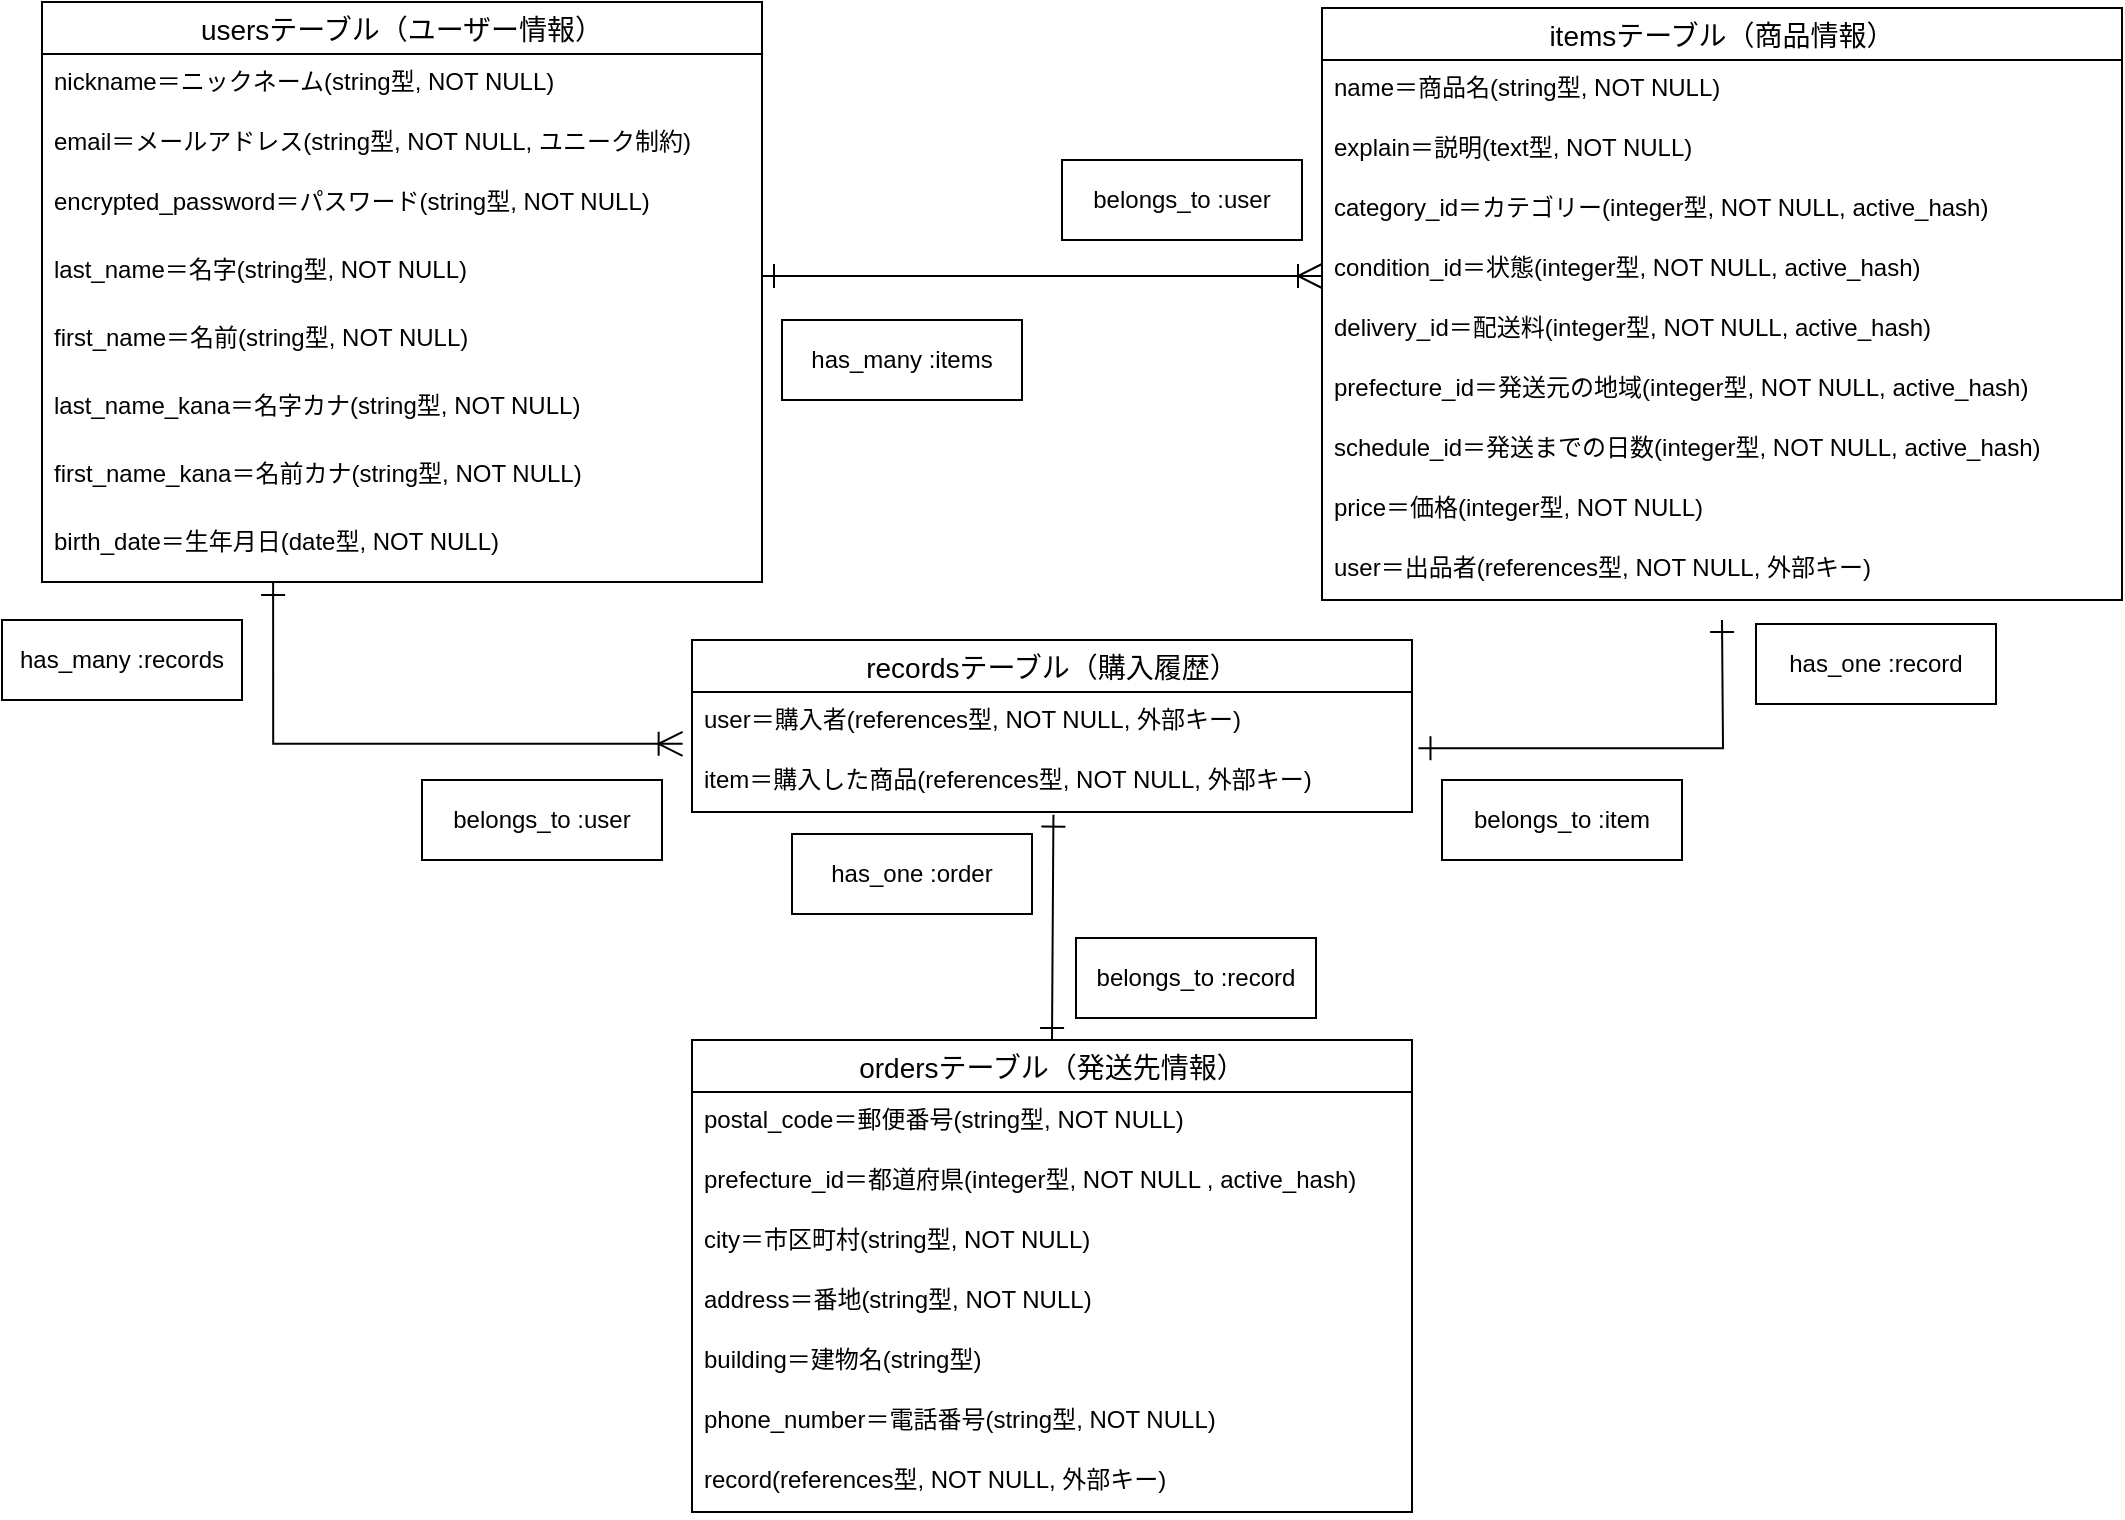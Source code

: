 <mxfile>
    <diagram id="NYTF0CLFRld2oyk6LYNt" name="ページ1">
        <mxGraphModel dx="666" dy="710" grid="1" gridSize="10" guides="1" tooltips="1" connect="1" arrows="1" fold="1" page="1" pageScale="1" pageWidth="1169" pageHeight="827" math="0" shadow="0">
            <root>
                <mxCell id="0"/>
                <mxCell id="1" parent="0"/>
                <mxCell id="2" value="usersテーブル（ユーザー情報）" style="swimlane;fontStyle=0;childLayout=stackLayout;horizontal=1;startSize=26;horizontalStack=0;resizeParent=1;resizeParentMax=0;resizeLast=0;collapsible=1;marginBottom=0;align=center;fontSize=14;spacing=2;labelBackgroundColor=none;" parent="1" vertex="1">
                    <mxGeometry x="80" y="41" width="360" height="290" as="geometry">
                        <mxRectangle x="120" y="40" width="130" height="30" as="alternateBounds"/>
                    </mxGeometry>
                </mxCell>
                <mxCell id="3" value="nickname＝ニックネーム(string型, NOT NULL)" style="text;strokeColor=none;fillColor=none;spacingLeft=4;spacingRight=4;overflow=hidden;rotatable=0;points=[[0,0.5],[1,0.5]];portConstraint=eastwest;fontSize=12;" parent="2" vertex="1">
                    <mxGeometry y="26" width="360" height="30" as="geometry"/>
                </mxCell>
                <mxCell id="4" value="email＝メールアドレス(string型, NOT NULL, ユニーク制約)" style="text;strokeColor=none;fillColor=none;spacingLeft=4;spacingRight=4;overflow=hidden;rotatable=0;points=[[0,0.5],[1,0.5]];portConstraint=eastwest;fontSize=12;" parent="2" vertex="1">
                    <mxGeometry y="56" width="360" height="30" as="geometry"/>
                </mxCell>
                <mxCell id="5" value="encrypted_password＝パスワード(string型, NOT NULL)" style="text;strokeColor=none;fillColor=none;spacingLeft=4;spacingRight=4;overflow=hidden;rotatable=0;points=[[0,0.5],[1,0.5]];portConstraint=eastwest;fontSize=12;" parent="2" vertex="1">
                    <mxGeometry y="86" width="360" height="34" as="geometry"/>
                </mxCell>
                <mxCell id="50" value="last_name＝名字(string型, NOT NULL)" style="text;strokeColor=none;fillColor=none;spacingLeft=4;spacingRight=4;overflow=hidden;rotatable=0;points=[[0,0.5],[1,0.5]];portConstraint=eastwest;fontSize=12;" parent="2" vertex="1">
                    <mxGeometry y="120" width="360" height="34" as="geometry"/>
                </mxCell>
                <mxCell id="52" value="first_name＝名前(string型, NOT NULL)" style="text;strokeColor=none;fillColor=none;spacingLeft=4;spacingRight=4;overflow=hidden;rotatable=0;points=[[0,0.5],[1,0.5]];portConstraint=eastwest;fontSize=12;" parent="2" vertex="1">
                    <mxGeometry y="154" width="360" height="34" as="geometry"/>
                </mxCell>
                <mxCell id="33" value="last_name_kana＝名字カナ(string型, NOT NULL)" style="text;strokeColor=none;fillColor=none;spacingLeft=4;spacingRight=4;overflow=hidden;rotatable=0;points=[[0,0.5],[1,0.5]];portConstraint=eastwest;fontSize=12;whiteSpace=wrap;" parent="2" vertex="1">
                    <mxGeometry y="188" width="360" height="34" as="geometry"/>
                </mxCell>
                <mxCell id="51" value="first_name_kana＝名前カナ(string型, NOT NULL)" style="text;strokeColor=none;fillColor=none;spacingLeft=4;spacingRight=4;overflow=hidden;rotatable=0;points=[[0,0.5],[1,0.5]];portConstraint=eastwest;fontSize=12;" parent="2" vertex="1">
                    <mxGeometry y="222" width="360" height="34" as="geometry"/>
                </mxCell>
                <mxCell id="32" value="birth_date＝生年月日(date型, NOT NULL)" style="text;strokeColor=none;fillColor=none;spacingLeft=4;spacingRight=4;overflow=hidden;rotatable=0;points=[[0,0.5],[1,0.5]];portConstraint=eastwest;fontSize=12;" parent="2" vertex="1">
                    <mxGeometry y="256" width="360" height="34" as="geometry"/>
                </mxCell>
                <mxCell id="19" value="itemsテーブル（商品情報）" style="swimlane;fontStyle=0;childLayout=stackLayout;horizontal=1;startSize=26;horizontalStack=0;resizeParent=1;resizeParentMax=0;resizeLast=0;collapsible=1;marginBottom=0;align=center;fontSize=14;" parent="1" vertex="1">
                    <mxGeometry x="720" y="44" width="400" height="296" as="geometry"/>
                </mxCell>
                <mxCell id="21" value="name＝商品名(string型, NOT NULL)" style="text;strokeColor=none;fillColor=none;spacingLeft=4;spacingRight=4;overflow=hidden;rotatable=0;points=[[0,0.5],[1,0.5]];portConstraint=eastwest;fontSize=12;" parent="19" vertex="1">
                    <mxGeometry y="26" width="400" height="30" as="geometry"/>
                </mxCell>
                <mxCell id="22" value="explain＝説明(text型, NOT NULL)" style="text;strokeColor=none;fillColor=none;spacingLeft=4;spacingRight=4;overflow=hidden;rotatable=0;points=[[0,0.5],[1,0.5]];portConstraint=eastwest;fontSize=12;labelBorderColor=none;" parent="19" vertex="1">
                    <mxGeometry y="56" width="400" height="30" as="geometry"/>
                </mxCell>
                <mxCell id="37" value="category_id＝カテゴリー(integer型, NOT NULL, active_hash)" style="text;strokeColor=none;fillColor=none;spacingLeft=4;spacingRight=4;overflow=hidden;rotatable=0;points=[[0,0.5],[1,0.5]];portConstraint=eastwest;fontSize=12;" parent="19" vertex="1">
                    <mxGeometry y="86" width="400" height="30" as="geometry"/>
                </mxCell>
                <mxCell id="36" value="condition_id＝状態(integer型, NOT NULL, active_hash)" style="text;strokeColor=none;fillColor=none;spacingLeft=4;spacingRight=4;overflow=hidden;rotatable=0;points=[[0,0.5],[1,0.5]];portConstraint=eastwest;fontSize=12;" parent="19" vertex="1">
                    <mxGeometry y="116" width="400" height="30" as="geometry"/>
                </mxCell>
                <mxCell id="35" value="delivery_id＝配送料(integer型, NOT NULL, active_hash)" style="text;strokeColor=none;fillColor=none;spacingLeft=4;spacingRight=4;overflow=hidden;rotatable=0;points=[[0,0.5],[1,0.5]];portConstraint=eastwest;fontSize=12;" parent="19" vertex="1">
                    <mxGeometry y="146" width="400" height="30" as="geometry"/>
                </mxCell>
                <mxCell id="38" value="prefecture_id＝発送元の地域(integer型, NOT NULL, active_hash)" style="text;strokeColor=none;fillColor=none;spacingLeft=4;spacingRight=4;overflow=hidden;rotatable=0;points=[[0,0.5],[1,0.5]];portConstraint=eastwest;fontSize=12;" parent="19" vertex="1">
                    <mxGeometry y="176" width="400" height="30" as="geometry"/>
                </mxCell>
                <mxCell id="40" value="schedule_id＝発送までの日数(integer型, NOT NULL, active_hash)" style="text;strokeColor=none;fillColor=none;spacingLeft=4;spacingRight=4;overflow=hidden;rotatable=0;points=[[0,0.5],[1,0.5]];portConstraint=eastwest;fontSize=12;" parent="19" vertex="1">
                    <mxGeometry y="206" width="400" height="30" as="geometry"/>
                </mxCell>
                <mxCell id="39" value="price＝価格(integer型, NOT NULL)" style="text;strokeColor=none;fillColor=none;spacingLeft=4;spacingRight=4;overflow=hidden;rotatable=0;points=[[0,0.5],[1,0.5]];portConstraint=eastwest;fontSize=12;" parent="19" vertex="1">
                    <mxGeometry y="236" width="400" height="30" as="geometry"/>
                </mxCell>
                <mxCell id="47" value="user＝出品者(references型, NOT NULL, 外部キー)" style="text;strokeColor=none;fillColor=none;spacingLeft=4;spacingRight=4;overflow=hidden;rotatable=0;points=[[0,0.5],[1,0.5]];portConstraint=eastwest;fontSize=12;" parent="19" vertex="1">
                    <mxGeometry y="266" width="400" height="30" as="geometry"/>
                </mxCell>
                <mxCell id="OBy9S5l76KuZEAGb8SSt-72" style="edgeStyle=none;rounded=0;jumpSize=0;html=1;exitX=0.5;exitY=0;exitDx=0;exitDy=0;entryX=0.502;entryY=1.044;entryDx=0;entryDy=0;entryPerimeter=0;startArrow=ERone;startFill=0;endArrow=ERone;endFill=0;startSize=10;endSize=10;sourcePerimeterSpacing=0;" parent="1" source="23" target="60" edge="1">
                    <mxGeometry relative="1" as="geometry"/>
                </mxCell>
                <mxCell id="23" value="ordersテーブル（発送先情報）" style="swimlane;fontStyle=0;childLayout=stackLayout;horizontal=1;startSize=26;horizontalStack=0;resizeParent=1;resizeParentMax=0;resizeLast=0;collapsible=1;marginBottom=0;align=center;fontSize=14;" parent="1" vertex="1">
                    <mxGeometry x="405" y="560" width="360" height="236" as="geometry"/>
                </mxCell>
                <mxCell id="25" value="postal_code＝郵便番号(string型, NOT NULL)" style="text;strokeColor=none;fillColor=none;spacingLeft=4;spacingRight=4;overflow=hidden;rotatable=0;points=[[0,0.5],[1,0.5]];portConstraint=eastwest;fontSize=12;" parent="23" vertex="1">
                    <mxGeometry y="26" width="360" height="30" as="geometry"/>
                </mxCell>
                <mxCell id="26" value="prefecture_id＝都道府県(integer型, NOT NULL , active_hash)" style="text;strokeColor=none;fillColor=none;spacingLeft=4;spacingRight=4;overflow=hidden;rotatable=0;points=[[0,0.5],[1,0.5]];portConstraint=eastwest;fontSize=12;" parent="23" vertex="1">
                    <mxGeometry y="56" width="360" height="30" as="geometry"/>
                </mxCell>
                <mxCell id="45" value="city＝市区町村(string型, NOT NULL)" style="text;strokeColor=none;fillColor=none;spacingLeft=4;spacingRight=4;overflow=hidden;rotatable=0;points=[[0,0.5],[1,0.5]];portConstraint=eastwest;fontSize=12;" parent="23" vertex="1">
                    <mxGeometry y="86" width="360" height="30" as="geometry"/>
                </mxCell>
                <mxCell id="44" value="address＝番地(string型, NOT NULL)" style="text;strokeColor=none;fillColor=none;spacingLeft=4;spacingRight=4;overflow=hidden;rotatable=0;points=[[0,0.5],[1,0.5]];portConstraint=eastwest;fontSize=12;" parent="23" vertex="1">
                    <mxGeometry y="116" width="360" height="30" as="geometry"/>
                </mxCell>
                <mxCell id="46" value="building＝建物名(string型)" style="text;strokeColor=none;fillColor=none;spacingLeft=4;spacingRight=4;overflow=hidden;rotatable=0;points=[[0,0.5],[1,0.5]];portConstraint=eastwest;fontSize=12;" parent="23" vertex="1">
                    <mxGeometry y="146" width="360" height="30" as="geometry"/>
                </mxCell>
                <mxCell id="43" value="phone_number＝電話番号(string型, NOT NULL)" style="text;strokeColor=none;fillColor=none;spacingLeft=4;spacingRight=4;overflow=hidden;rotatable=0;points=[[0,0.5],[1,0.5]];portConstraint=eastwest;fontSize=12;" parent="23" vertex="1">
                    <mxGeometry y="176" width="360" height="30" as="geometry"/>
                </mxCell>
                <mxCell id="OBy9S5l76KuZEAGb8SSt-66" value="record(references型, NOT NULL, 外部キー)" style="text;strokeColor=none;fillColor=none;spacingLeft=4;spacingRight=4;overflow=hidden;rotatable=0;points=[[0,0.5],[1,0.5]];portConstraint=eastwest;fontSize=12;" parent="23" vertex="1">
                    <mxGeometry y="206" width="360" height="30" as="geometry"/>
                </mxCell>
                <mxCell id="56" style="html=1;exitX=-0.013;exitY=-0.137;exitDx=0;exitDy=0;entryX=0.321;entryY=1.015;entryDx=0;entryDy=0;entryPerimeter=0;startArrow=ERoneToMany;startFill=0;endArrow=ERone;endFill=0;startSize=10;endSize=10;jumpSize=0;edgeStyle=orthogonalEdgeStyle;rounded=0;exitPerimeter=0;" parent="1" source="60" target="32" edge="1">
                    <mxGeometry relative="1" as="geometry"/>
                </mxCell>
                <mxCell id="57" style="html=1;exitX=1.009;exitY=-0.063;exitDx=0;exitDy=0;startArrow=ERone;startFill=0;endArrow=ERone;endFill=0;startSize=10;endSize=10;jumpSize=0;edgeStyle=orthogonalEdgeStyle;rounded=0;sourcePerimeterSpacing=0;exitPerimeter=0;" parent="1" source="60" edge="1">
                    <mxGeometry relative="1" as="geometry">
                        <mxPoint x="770.12" y="456.49" as="sourcePoint"/>
                        <mxPoint x="920" y="350" as="targetPoint"/>
                    </mxGeometry>
                </mxCell>
                <mxCell id="58" value="recordsテーブル（購入履歴）" style="swimlane;fontStyle=0;childLayout=stackLayout;horizontal=1;startSize=26;horizontalStack=0;resizeParent=1;resizeParentMax=0;resizeLast=0;collapsible=1;marginBottom=0;align=center;fontSize=14;" parent="1" vertex="1">
                    <mxGeometry x="405" y="360" width="360" height="86" as="geometry"/>
                </mxCell>
                <mxCell id="59" value="user＝購入者(references型, NOT NULL, 外部キー)" style="text;strokeColor=none;fillColor=none;spacingLeft=4;spacingRight=4;overflow=hidden;rotatable=0;points=[[0,0.5],[1,0.5]];portConstraint=eastwest;fontSize=12;" parent="58" vertex="1">
                    <mxGeometry y="26" width="360" height="30" as="geometry"/>
                </mxCell>
                <mxCell id="60" value="item＝購入した商品(references型, NOT NULL, 外部キー)" style="text;strokeColor=none;fillColor=none;spacingLeft=4;spacingRight=4;overflow=hidden;rotatable=0;points=[[0,0.5],[1,0.5]];portConstraint=eastwest;fontSize=12;" parent="58" vertex="1">
                    <mxGeometry y="56" width="360" height="30" as="geometry"/>
                </mxCell>
                <mxCell id="OBy9S5l76KuZEAGb8SSt-62" style="rounded=0;jumpSize=0;html=1;startArrow=ERone;startFill=0;endArrow=ERoneToMany;endFill=0;sourcePerimeterSpacing=0;endSize=10;startSize=10;exitX=1;exitY=0.5;exitDx=0;exitDy=0;" parent="1" source="50" edge="1">
                    <mxGeometry relative="1" as="geometry">
                        <mxPoint x="400" y="202" as="sourcePoint"/>
                        <mxPoint x="720" y="178" as="targetPoint"/>
                    </mxGeometry>
                </mxCell>
                <mxCell id="OBy9S5l76KuZEAGb8SSt-63" value="has_one :record" style="whiteSpace=wrap;html=1;align=center;labelBackgroundColor=none;labelBorderColor=none;strokeColor=default;" parent="1" vertex="1">
                    <mxGeometry x="937" y="352" width="120" height="40" as="geometry"/>
                </mxCell>
                <mxCell id="OBy9S5l76KuZEAGb8SSt-65" value="belongs_to :item" style="whiteSpace=wrap;html=1;align=center;labelBackgroundColor=none;labelBorderColor=none;strokeColor=default;" parent="1" vertex="1">
                    <mxGeometry x="780" y="430" width="120" height="40" as="geometry"/>
                </mxCell>
                <mxCell id="OBy9S5l76KuZEAGb8SSt-68" value="belongs_to :user" style="whiteSpace=wrap;html=1;align=center;labelBackgroundColor=none;labelBorderColor=none;strokeColor=default;" parent="1" vertex="1">
                    <mxGeometry x="270" y="430" width="120" height="40" as="geometry"/>
                </mxCell>
                <mxCell id="OBy9S5l76KuZEAGb8SSt-69" value="has_many :records" style="whiteSpace=wrap;html=1;align=center;labelBackgroundColor=none;labelBorderColor=none;strokeColor=default;" parent="1" vertex="1">
                    <mxGeometry x="60" y="350" width="120" height="40" as="geometry"/>
                </mxCell>
                <mxCell id="OBy9S5l76KuZEAGb8SSt-70" value="belongs_to :user" style="whiteSpace=wrap;html=1;align=center;labelBackgroundColor=none;labelBorderColor=none;strokeColor=default;" parent="1" vertex="1">
                    <mxGeometry x="590" y="120" width="120" height="40" as="geometry"/>
                </mxCell>
                <mxCell id="OBy9S5l76KuZEAGb8SSt-71" value="has_many :items" style="whiteSpace=wrap;html=1;align=center;labelBackgroundColor=none;labelBorderColor=none;strokeColor=default;" parent="1" vertex="1">
                    <mxGeometry x="450" y="200" width="120" height="40" as="geometry"/>
                </mxCell>
                <mxCell id="OBy9S5l76KuZEAGb8SSt-73" value="has_one :order" style="whiteSpace=wrap;html=1;align=center;labelBackgroundColor=none;labelBorderColor=none;strokeColor=default;" parent="1" vertex="1">
                    <mxGeometry x="455" y="457" width="120" height="40" as="geometry"/>
                </mxCell>
                <mxCell id="OBy9S5l76KuZEAGb8SSt-74" value="belongs_to :record" style="whiteSpace=wrap;html=1;align=center;labelBackgroundColor=none;labelBorderColor=none;strokeColor=default;" parent="1" vertex="1">
                    <mxGeometry x="597" y="509" width="120" height="40" as="geometry"/>
                </mxCell>
            </root>
        </mxGraphModel>
    </diagram>
</mxfile>